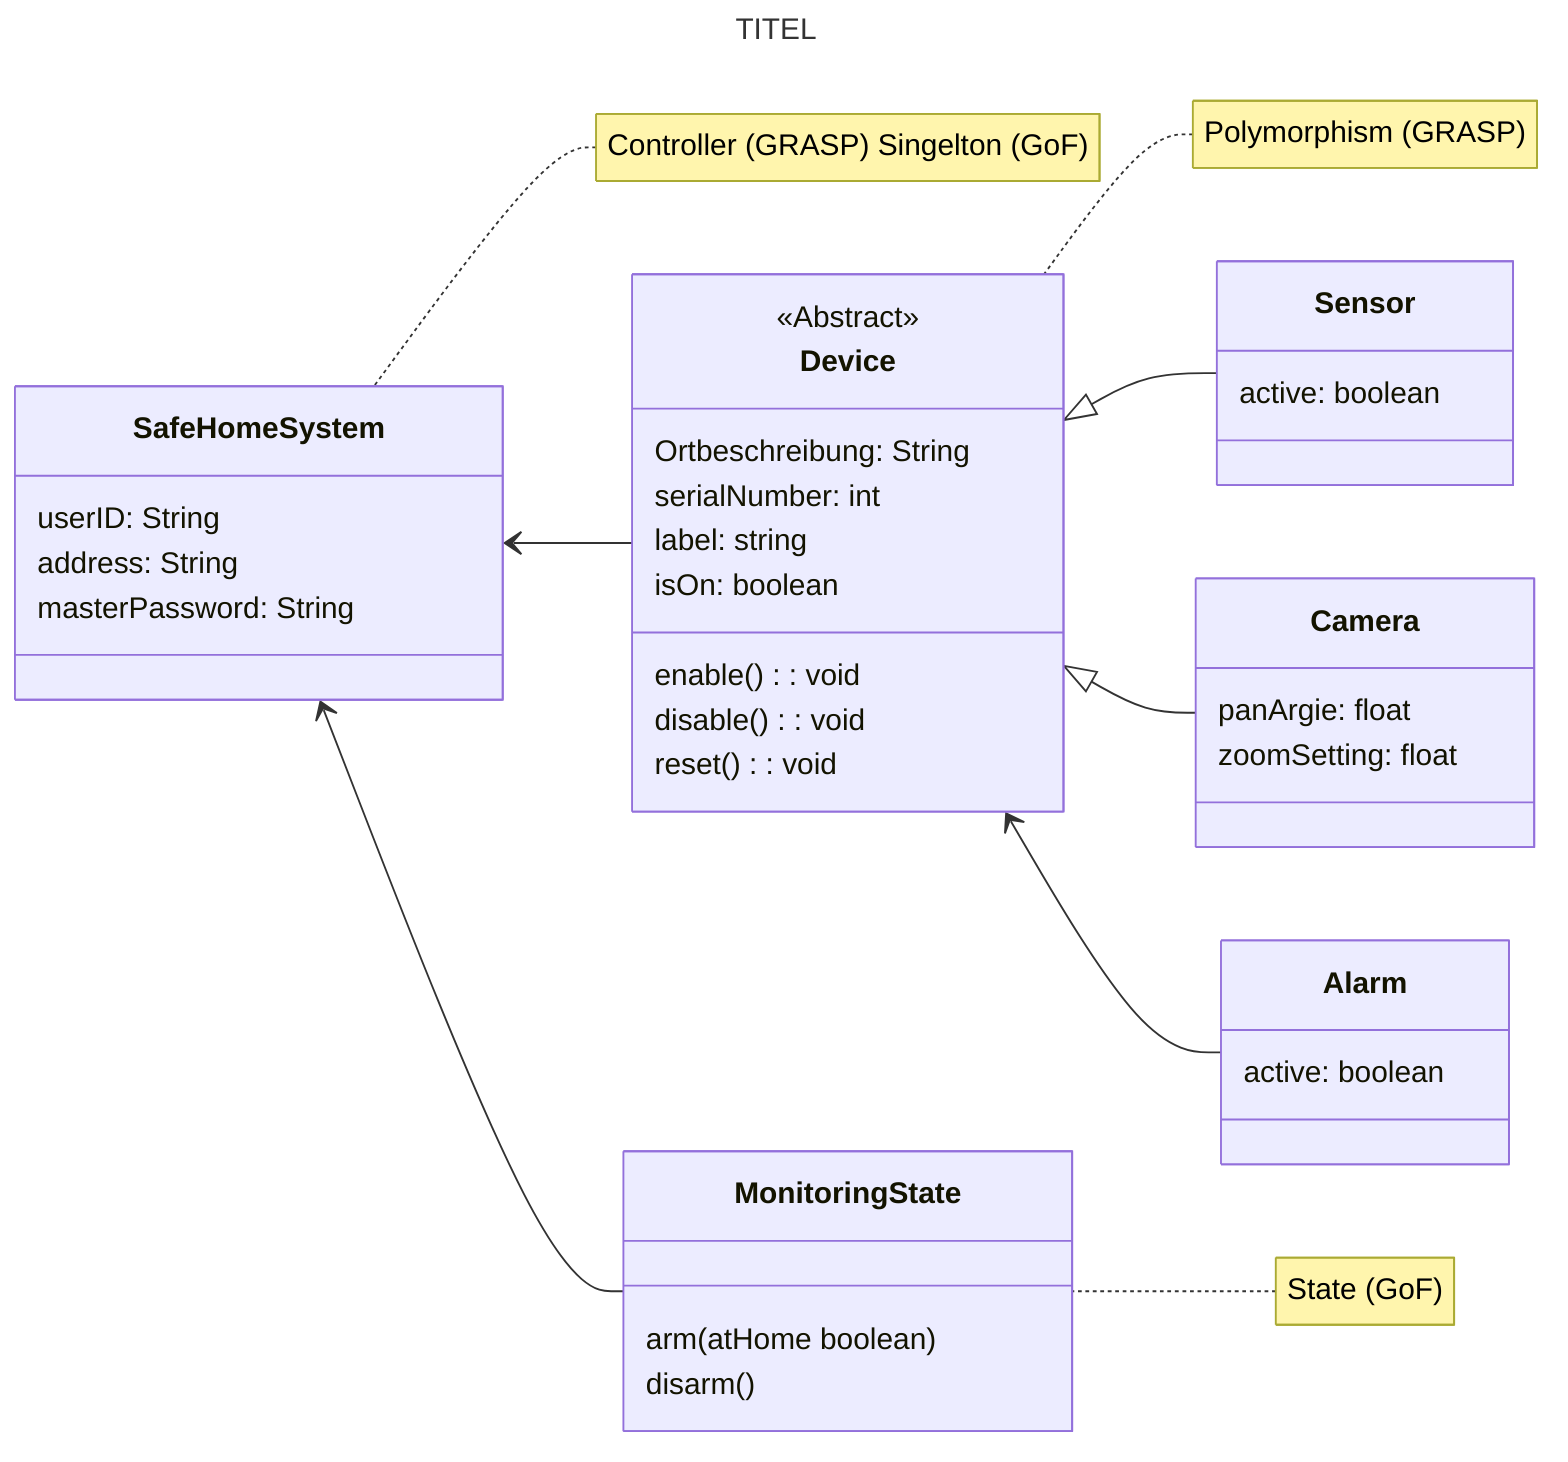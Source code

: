 ---
title: TITEL
---

classDiagram 
 direction RL

%% https://mermaid.js.org/syntax/classDiagram.html

%% define classes

  class Device{
   Ortbeschreibung: String
   serialNumber: int
   label: string
   isOn: boolean
   enable(): void
   disable(): void
   reset(): void
  }
  <<Abstract>> Device

  class Sensor{
   active: boolean
  }

  class Alarm{
  active: boolean
  }

  class Camera{
  panArgie: float
  zoomSetting: float
  }

  class MonitoringState{
  arm(atHome boolean)
  disarm()
  }

  class SafeHomeSystem{
  userID: String
  address: String
  masterPassword: String
  }

  note for Device "Polymorphism (GRASP)"
  note for SafeHomeSystem "Controller (GRASP) Singelton (GoF)"
  note for MonitoringState "State (GoF)"


%% define relations

Device --> SafeHomeSystem
MonitoringState --> SafeHomeSystem
Sensor --|>  Device
Camera --|> Device 
Alarm --> Device